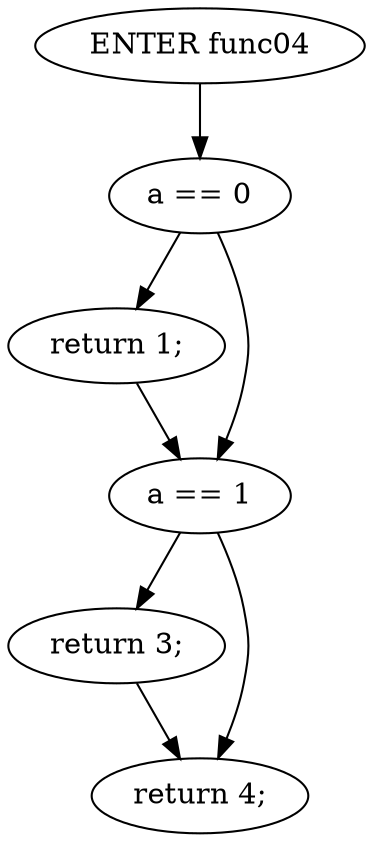 digraph G {
  0 [ label="ENTER func04" ];
  2 [ label="a == 0" ];
  3 [ label="return 1;" ];
  4 [ label="a == 1" ];
  5 [ label="return 3;" ];
  6 [ label="return 4;" ];
  0 -> 2 [ ];
  2 -> 3 [ ];
  3 -> 4 [ ];
  2 -> 4 [ ];
  4 -> 5 [ ];
  5 -> 6 [ ];
  4 -> 6 [ ];
}
